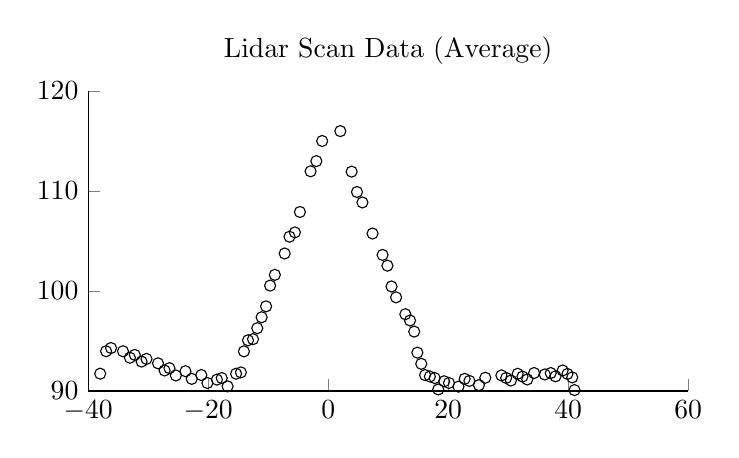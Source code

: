 % This file was created by matlab2tikz v0.4.0.
% Copyright (c) 2008--2013, Nico Schlömer <nico.schloemer@gmail.com>
% All rights reserved.
% 
% The latest updates can be retrieved from
%   http://www.mathworks.com/matlabcentral/fileexchange/22022-matlab2tikz
% where you can also make suggestions and rate matlab2tikz.
% 
% 
% 
\begin{tikzpicture}

\begin{axis}[%
width=3.0in,
height=1.5in,
unbounded coords=jump,
scale only axis,
xmin=-40,
xmax=60,
ymin=90,
ymax=120,
title={Lidar Scan Data (Average)},
axis x line*=bottom,
axis y line*=left
]
\addplot [
color=black,
only marks,
mark=o,
mark options={solid},
forget plot
]
table[row sep=crcr]{
41.055 90.086\\
40.674 91.355\\
39.875 91.706\\
39.073 92.05\\
37.886 91.464\\
37.086 91.791\\
36.1 91.646\\
34.32 91.794\\
33.176 91.15\\
32.379 91.436\\
31.58 91.715\\
30.461 91.039\\
29.666 91.301\\
28.868 91.557\\
26.186 91.32\\
25.12 90.581\\
23.536 91.006\\
22.741 91.208\\
21.71 90.43\\
20.129 90.796\\
19.336 90.968\\
18.342 90.153\\
17.745 91.291\\
16.948 91.443\\
16.149 91.587\\
15.514 92.711\\
14.861 93.83\\
14.338 95.935\\
13.639 97.046\\
12.859 97.674\\
11.32 99.357\\
10.557 100.447\\
9.872 102.526\\
9.064 103.604\\
7.394 105.742\\
5.705 108.851\\
4.798 109.895\\
3.909 111.932\\
2.024 115.982\\
};
\addplot [
color=black,
only marks,
mark=o,
mark options={solid},
forget plot
]
table[row sep=crcr]{
-1.004 114.996\\
-1.972 112.983\\
-2.932 111.962\\
-4.711 107.897\\
-5.548 105.855\\
-6.448 105.424\\
-7.255 103.747\\
-8.89 101.612\\
-9.68 100.535\\
-10.348 98.458\\
-11.094 97.37\\
-11.821 96.277\\
-12.531 95.179\\
-13.361 95.066\\
-14.042 93.957\\
-14.548 91.855\\
-15.349 91.725\\
-16.766 90.459\\
-17.745 91.291\\
-18.541 91.133\\
-20.129 90.796\\
-21.145 91.591\\
-22.741 91.208\\
-23.786 91.974\\
-25.388 91.545\\
-26.461 92.281\\
-27.265 92.047\\
-28.36 92.762\\
-30.284 93.204\\
-31.096 92.936\\
-32.231 93.606\\
-33.047 93.322\\
-34.202 93.969\\
-36.195 94.292\\
-37.017 93.972\\
-37.995 91.728\\
};
\end{axis}
\end{tikzpicture}%